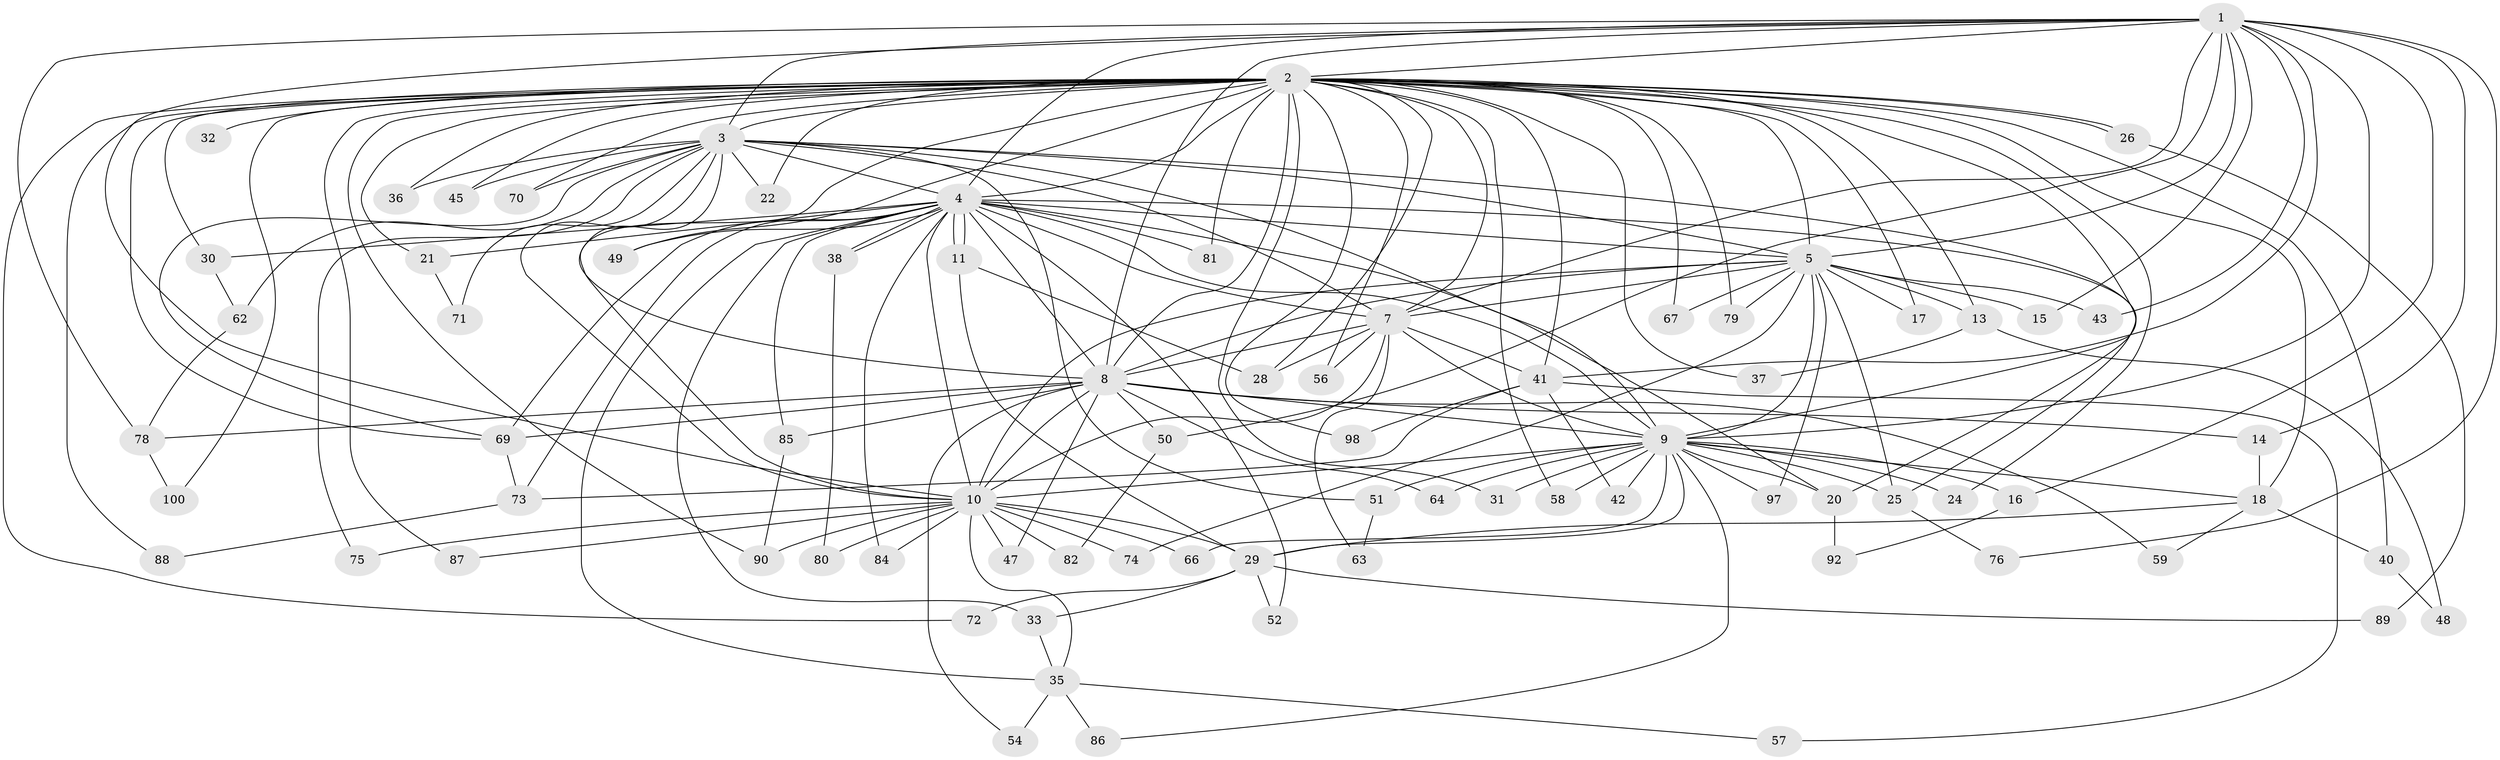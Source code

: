 // original degree distribution, {18: 0.01, 28: 0.01, 20: 0.02, 27: 0.01, 21: 0.02, 25: 0.01, 14: 0.01, 19: 0.01, 4: 0.08, 5: 0.03, 2: 0.59, 3: 0.17, 8: 0.01, 6: 0.01, 7: 0.01}
// Generated by graph-tools (version 1.1) at 2025/11/02/21/25 10:11:07]
// undirected, 77 vertices, 184 edges
graph export_dot {
graph [start="1"]
  node [color=gray90,style=filled];
  1 [super="+27"];
  2 [super="+6"];
  3 [super="+96"];
  4 [super="+53"];
  5 [super="+39"];
  7 [super="+65"];
  8 [super="+95"];
  9 [super="+12"];
  10 [super="+19"];
  11 [super="+99"];
  13;
  14 [super="+46"];
  15;
  16;
  17;
  18 [super="+23"];
  20 [super="+34"];
  21 [super="+55"];
  22;
  24;
  25 [super="+61"];
  26;
  28 [super="+68"];
  29 [super="+91"];
  30;
  31;
  32;
  33;
  35 [super="+60"];
  36;
  37;
  38;
  40;
  41 [super="+44"];
  42;
  43;
  45;
  47;
  48;
  49;
  50;
  51;
  52;
  54;
  56;
  57;
  58;
  59;
  62;
  63;
  64;
  66;
  67;
  69 [super="+94"];
  70;
  71;
  72;
  73 [super="+77"];
  74;
  75;
  76;
  78 [super="+83"];
  79;
  80;
  81;
  82;
  84;
  85;
  86;
  87;
  88;
  89;
  90 [super="+93"];
  92;
  97;
  98;
  100;
  1 -- 2 [weight=2];
  1 -- 3;
  1 -- 4;
  1 -- 5;
  1 -- 7;
  1 -- 8;
  1 -- 9;
  1 -- 10;
  1 -- 14 [weight=2];
  1 -- 15;
  1 -- 16;
  1 -- 43;
  1 -- 50;
  1 -- 76;
  1 -- 78;
  1 -- 41;
  2 -- 3 [weight=2];
  2 -- 4 [weight=2];
  2 -- 5 [weight=2];
  2 -- 7 [weight=2];
  2 -- 8 [weight=3];
  2 -- 9 [weight=2];
  2 -- 10 [weight=2];
  2 -- 13;
  2 -- 24;
  2 -- 26;
  2 -- 26;
  2 -- 32 [weight=2];
  2 -- 36;
  2 -- 40;
  2 -- 41;
  2 -- 45;
  2 -- 49;
  2 -- 69;
  2 -- 70;
  2 -- 79;
  2 -- 81;
  2 -- 87;
  2 -- 88;
  2 -- 98;
  2 -- 67;
  2 -- 72;
  2 -- 17;
  2 -- 18 [weight=2];
  2 -- 21;
  2 -- 22;
  2 -- 30;
  2 -- 31;
  2 -- 100;
  2 -- 37;
  2 -- 56;
  2 -- 58;
  2 -- 28;
  2 -- 90;
  3 -- 4;
  3 -- 5 [weight=2];
  3 -- 7;
  3 -- 8;
  3 -- 9;
  3 -- 10;
  3 -- 20;
  3 -- 22;
  3 -- 36;
  3 -- 45;
  3 -- 51;
  3 -- 62;
  3 -- 70;
  3 -- 71;
  3 -- 75;
  3 -- 69;
  4 -- 5 [weight=2];
  4 -- 7;
  4 -- 8;
  4 -- 9;
  4 -- 10;
  4 -- 11;
  4 -- 11;
  4 -- 20;
  4 -- 30;
  4 -- 33;
  4 -- 35;
  4 -- 38;
  4 -- 38;
  4 -- 49;
  4 -- 52;
  4 -- 69;
  4 -- 73;
  4 -- 81;
  4 -- 84;
  4 -- 85;
  4 -- 21;
  4 -- 25;
  5 -- 7;
  5 -- 8;
  5 -- 9 [weight=2];
  5 -- 10;
  5 -- 13;
  5 -- 15;
  5 -- 17;
  5 -- 25;
  5 -- 43;
  5 -- 67;
  5 -- 74;
  5 -- 79;
  5 -- 97;
  7 -- 8;
  7 -- 9;
  7 -- 10 [weight=2];
  7 -- 28;
  7 -- 41;
  7 -- 56;
  7 -- 63;
  8 -- 9;
  8 -- 10 [weight=2];
  8 -- 14;
  8 -- 47;
  8 -- 50;
  8 -- 54;
  8 -- 59;
  8 -- 64;
  8 -- 78;
  8 -- 85;
  8 -- 69;
  9 -- 10;
  9 -- 16;
  9 -- 18;
  9 -- 24;
  9 -- 25;
  9 -- 42;
  9 -- 51;
  9 -- 58;
  9 -- 64;
  9 -- 66;
  9 -- 97;
  9 -- 86;
  9 -- 29;
  9 -- 31;
  9 -- 20;
  10 -- 47;
  10 -- 66;
  10 -- 74;
  10 -- 75;
  10 -- 80;
  10 -- 84;
  10 -- 87;
  10 -- 82;
  10 -- 35;
  10 -- 90;
  10 -- 29;
  11 -- 28;
  11 -- 29;
  13 -- 37;
  13 -- 48;
  14 -- 18;
  16 -- 92;
  18 -- 29;
  18 -- 40;
  18 -- 59;
  20 -- 92;
  21 -- 71;
  25 -- 76;
  26 -- 89;
  29 -- 33;
  29 -- 52;
  29 -- 72;
  29 -- 89;
  30 -- 62;
  33 -- 35;
  35 -- 54;
  35 -- 57;
  35 -- 86;
  38 -- 80;
  40 -- 48;
  41 -- 42;
  41 -- 57;
  41 -- 98;
  41 -- 73;
  50 -- 82;
  51 -- 63;
  62 -- 78;
  69 -- 73;
  73 -- 88;
  78 -- 100;
  85 -- 90;
}

